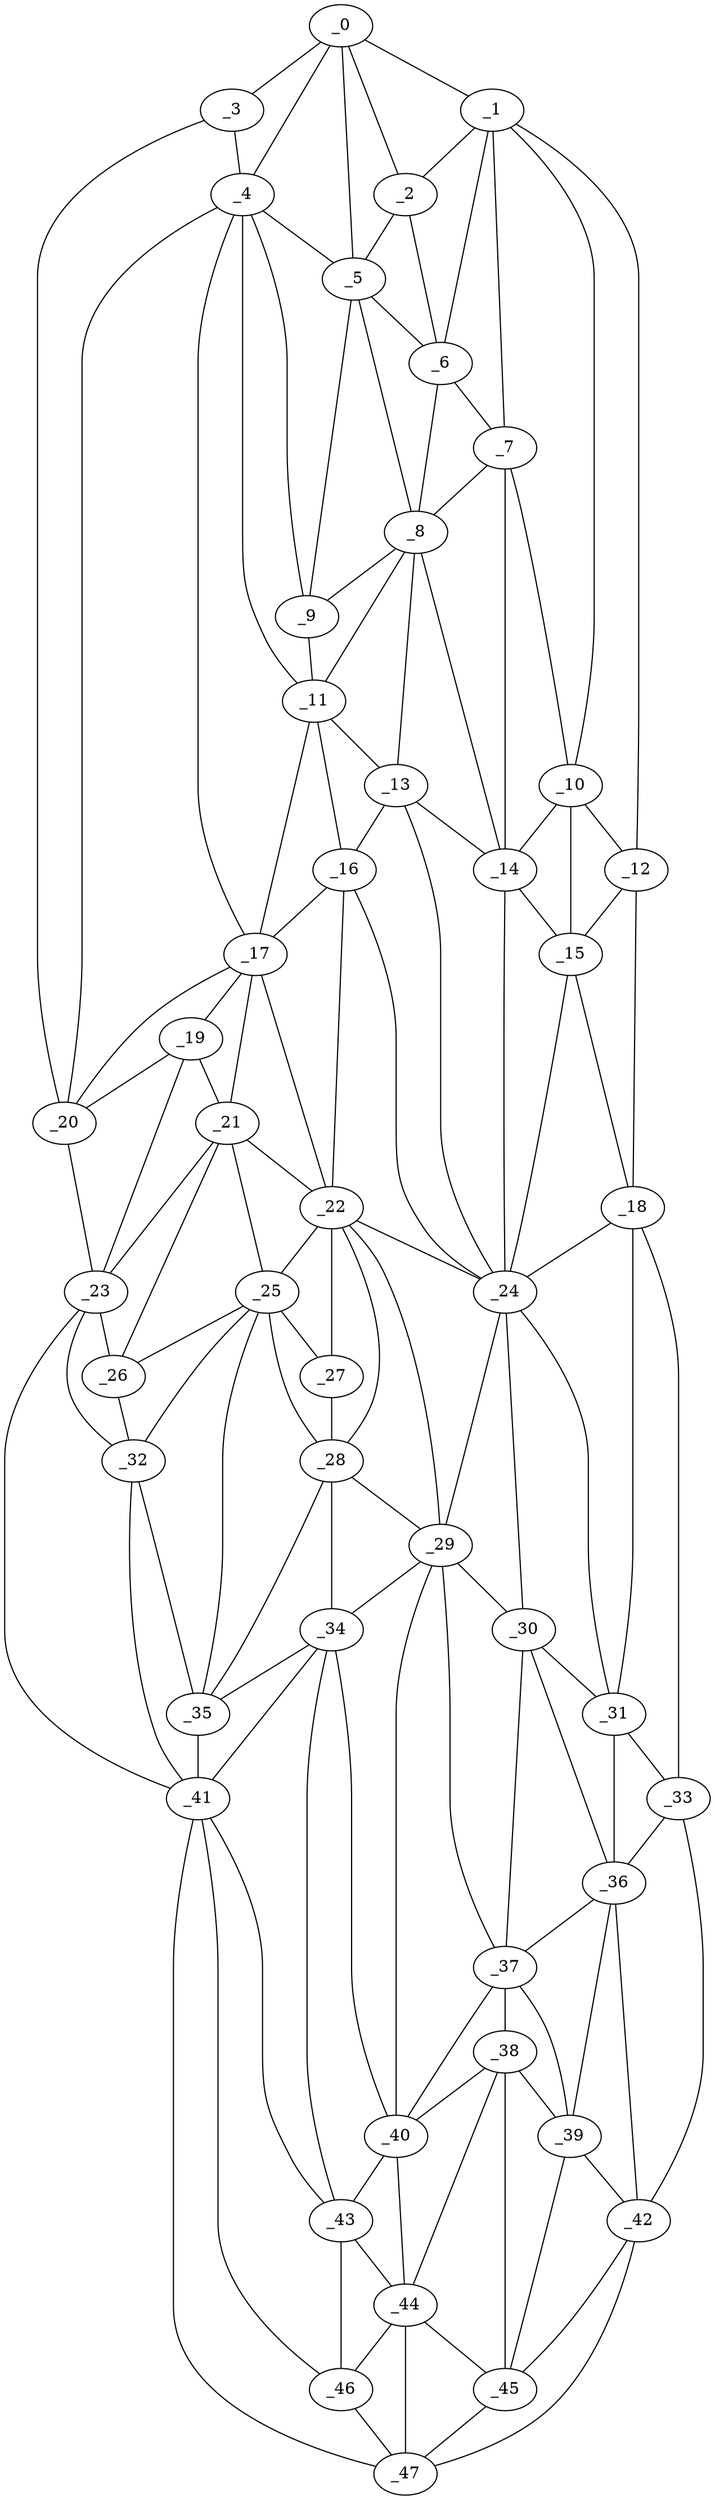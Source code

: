 graph "obj37__125.gxl" {
	_0	 [x=8,
		y=76];
	_1	 [x=9,
		y=52];
	_0 -- _1	 [valence=1];
	_2	 [x=15,
		y=51];
	_0 -- _2	 [valence=2];
	_3	 [x=20,
		y=88];
	_0 -- _3	 [valence=1];
	_4	 [x=24,
		y=86];
	_0 -- _4	 [valence=2];
	_5	 [x=27,
		y=55];
	_0 -- _5	 [valence=1];
	_1 -- _2	 [valence=2];
	_6	 [x=29,
		y=44];
	_1 -- _6	 [valence=2];
	_7	 [x=35,
		y=38];
	_1 -- _7	 [valence=2];
	_10	 [x=41,
		y=31];
	_1 -- _10	 [valence=2];
	_12	 [x=45,
		y=27];
	_1 -- _12	 [valence=1];
	_2 -- _5	 [valence=2];
	_2 -- _6	 [valence=2];
	_3 -- _4	 [valence=2];
	_20	 [x=61,
		y=102];
	_3 -- _20	 [valence=1];
	_4 -- _5	 [valence=2];
	_9	 [x=36,
		y=57];
	_4 -- _9	 [valence=2];
	_11	 [x=42,
		y=60];
	_4 -- _11	 [valence=1];
	_17	 [x=52,
		y=89];
	_4 -- _17	 [valence=2];
	_4 -- _20	 [valence=2];
	_5 -- _6	 [valence=2];
	_8	 [x=36,
		y=51];
	_5 -- _8	 [valence=2];
	_5 -- _9	 [valence=1];
	_6 -- _7	 [valence=1];
	_6 -- _8	 [valence=2];
	_7 -- _8	 [valence=1];
	_7 -- _10	 [valence=1];
	_14	 [x=49,
		y=41];
	_7 -- _14	 [valence=2];
	_8 -- _9	 [valence=2];
	_8 -- _11	 [valence=1];
	_13	 [x=47,
		y=56];
	_8 -- _13	 [valence=2];
	_8 -- _14	 [valence=1];
	_9 -- _11	 [valence=1];
	_10 -- _12	 [valence=1];
	_10 -- _14	 [valence=1];
	_15	 [x=52,
		y=37];
	_10 -- _15	 [valence=2];
	_11 -- _13	 [valence=2];
	_16	 [x=52,
		y=63];
	_11 -- _16	 [valence=1];
	_11 -- _17	 [valence=2];
	_12 -- _15	 [valence=2];
	_18	 [x=56,
		y=24];
	_12 -- _18	 [valence=1];
	_13 -- _14	 [valence=2];
	_13 -- _16	 [valence=1];
	_24	 [x=75,
		y=50];
	_13 -- _24	 [valence=2];
	_14 -- _15	 [valence=2];
	_14 -- _24	 [valence=2];
	_15 -- _18	 [valence=1];
	_15 -- _24	 [valence=2];
	_16 -- _17	 [valence=2];
	_22	 [x=64,
		y=67];
	_16 -- _22	 [valence=1];
	_16 -- _24	 [valence=2];
	_19	 [x=60,
		y=92];
	_17 -- _19	 [valence=2];
	_17 -- _20	 [valence=1];
	_21	 [x=62,
		y=89];
	_17 -- _21	 [valence=2];
	_17 -- _22	 [valence=2];
	_18 -- _24	 [valence=2];
	_31	 [x=85,
		y=31];
	_18 -- _31	 [valence=1];
	_33	 [x=89,
		y=25];
	_18 -- _33	 [valence=1];
	_19 -- _20	 [valence=2];
	_19 -- _21	 [valence=2];
	_23	 [x=70,
		y=102];
	_19 -- _23	 [valence=2];
	_20 -- _23	 [valence=1];
	_21 -- _22	 [valence=2];
	_21 -- _23	 [valence=2];
	_25	 [x=76,
		y=80];
	_21 -- _25	 [valence=2];
	_26	 [x=76,
		y=89];
	_21 -- _26	 [valence=2];
	_22 -- _24	 [valence=1];
	_22 -- _25	 [valence=2];
	_27	 [x=78,
		y=73];
	_22 -- _27	 [valence=1];
	_28	 [x=81,
		y=71];
	_22 -- _28	 [valence=1];
	_29	 [x=82,
		y=56];
	_22 -- _29	 [valence=2];
	_23 -- _26	 [valence=1];
	_32	 [x=85,
		y=90];
	_23 -- _32	 [valence=2];
	_41	 [x=107,
		y=82];
	_23 -- _41	 [valence=1];
	_24 -- _29	 [valence=1];
	_30	 [x=83,
		y=46];
	_24 -- _30	 [valence=2];
	_24 -- _31	 [valence=1];
	_25 -- _26	 [valence=1];
	_25 -- _27	 [valence=2];
	_25 -- _28	 [valence=1];
	_25 -- _32	 [valence=2];
	_35	 [x=92,
		y=82];
	_25 -- _35	 [valence=1];
	_26 -- _32	 [valence=2];
	_27 -- _28	 [valence=2];
	_28 -- _29	 [valence=1];
	_34	 [x=92,
		y=69];
	_28 -- _34	 [valence=2];
	_28 -- _35	 [valence=1];
	_29 -- _30	 [valence=2];
	_29 -- _34	 [valence=2];
	_37	 [x=93,
		y=49];
	_29 -- _37	 [valence=1];
	_40	 [x=101,
		y=60];
	_29 -- _40	 [valence=2];
	_30 -- _31	 [valence=2];
	_36	 [x=93,
		y=35];
	_30 -- _36	 [valence=1];
	_30 -- _37	 [valence=2];
	_31 -- _33	 [valence=2];
	_31 -- _36	 [valence=1];
	_32 -- _35	 [valence=2];
	_32 -- _41	 [valence=1];
	_33 -- _36	 [valence=2];
	_42	 [x=109,
		y=38];
	_33 -- _42	 [valence=1];
	_34 -- _35	 [valence=2];
	_34 -- _40	 [valence=1];
	_34 -- _41	 [valence=2];
	_43	 [x=110,
		y=69];
	_34 -- _43	 [valence=1];
	_35 -- _41	 [valence=1];
	_36 -- _37	 [valence=2];
	_39	 [x=99,
		y=42];
	_36 -- _39	 [valence=1];
	_36 -- _42	 [valence=1];
	_38	 [x=97,
		y=49];
	_37 -- _38	 [valence=2];
	_37 -- _39	 [valence=2];
	_37 -- _40	 [valence=1];
	_38 -- _39	 [valence=2];
	_38 -- _40	 [valence=2];
	_44	 [x=112,
		y=59];
	_38 -- _44	 [valence=2];
	_45	 [x=116,
		y=51];
	_38 -- _45	 [valence=1];
	_39 -- _42	 [valence=2];
	_39 -- _45	 [valence=2];
	_40 -- _43	 [valence=2];
	_40 -- _44	 [valence=2];
	_41 -- _43	 [valence=1];
	_46	 [x=119,
		y=64];
	_41 -- _46	 [valence=2];
	_47	 [x=125,
		y=57];
	_41 -- _47	 [valence=1];
	_42 -- _45	 [valence=1];
	_42 -- _47	 [valence=1];
	_43 -- _44	 [valence=1];
	_43 -- _46	 [valence=2];
	_44 -- _45	 [valence=2];
	_44 -- _46	 [valence=2];
	_44 -- _47	 [valence=1];
	_45 -- _47	 [valence=1];
	_46 -- _47	 [valence=2];
}
